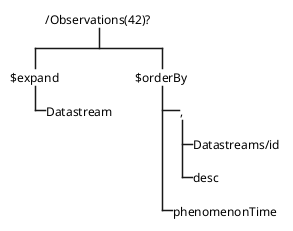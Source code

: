 
@startwbs AST Query, Example 1

' $expand=Datastream
'&$orderby=Datastreams/id desc, phenomenonTime

+_ /Observations(42)?
++_ $expand
+++_ Datastream
++_ $orderBy
+++_ ,
++++_ Datastreams/id
++++_ desc
+++_ phenomenonTime

@endwbs


@startwbs AST Query, Example 2

' $filter=time gt 2000-11-27T10:44:51.331Z and time lt 2020-08-27T15:45:31.021Z
'&$expand=Things($select=name)
'&$select=time
'&$top=1000

+_ /HistoricalLocation(42)?
++_ $filter
+++_ and
++++_ gt
+++++_ time
+++++_ 2000-11-27T10:44:51.331Z
++++_ lt
+++++_ time
+++++_ 2020-08-27T15:45:31.021Z
++_ $expand
+++_ $Things()
++++_ =
+++++_ $select
+++++_ name
++_ $select
+++_ time
++_ $top
+++_ 1000

@endwbs


@startwbs AST Query, Example 3

' all features having locations within distance one around POINT(-122 43)
'
' $filter=geo.distance(Locations/location, geography'POINT(-122 43)') gt 1

+_ /Things(42)?
++_ $filter
+++_ lt
++++_ geo.distance()
+++++_ Locations/location
+++++_ geography'POINT(-122 43)
++++_ 1

@endwbs